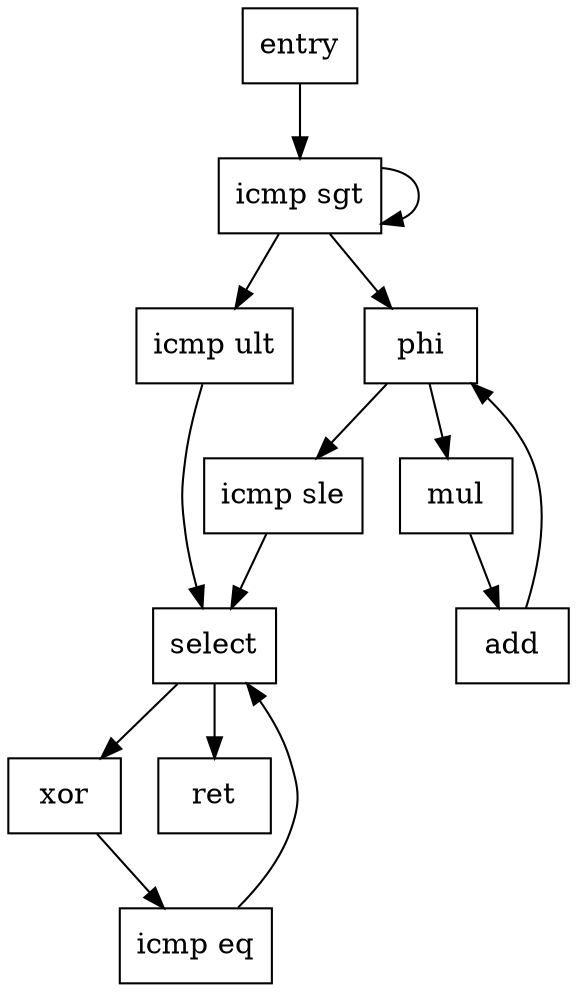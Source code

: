 digraph ControlFlowGraph {
    node [shape = rectangle];
    entry;
    "icmp sgt";
    "icmp sgt";
    "icmp sle";
    "icmp ult";
    "select";
    "xor";
    "icmp eq";
    "select";
    "phi";
    "mul";
    "add";
    "phi";
    "ret";
    
    entry -> "icmp sgt";
    "icmp sgt" -> "icmp sgt";
    "icmp sgt" -> "phi";
    "icmp sgt" -> "icmp ult";
    "icmp ult" -> "select";
    "select" -> "xor";
    "xor" -> "icmp eq";
    "icmp eq" -> "select";
    "select" -> "ret";
    "phi" -> "mul";
    "mul" -> "add";
    "add" -> "phi";
    "phi" -> "icmp sle";
    "icmp sle" -> "select";
}